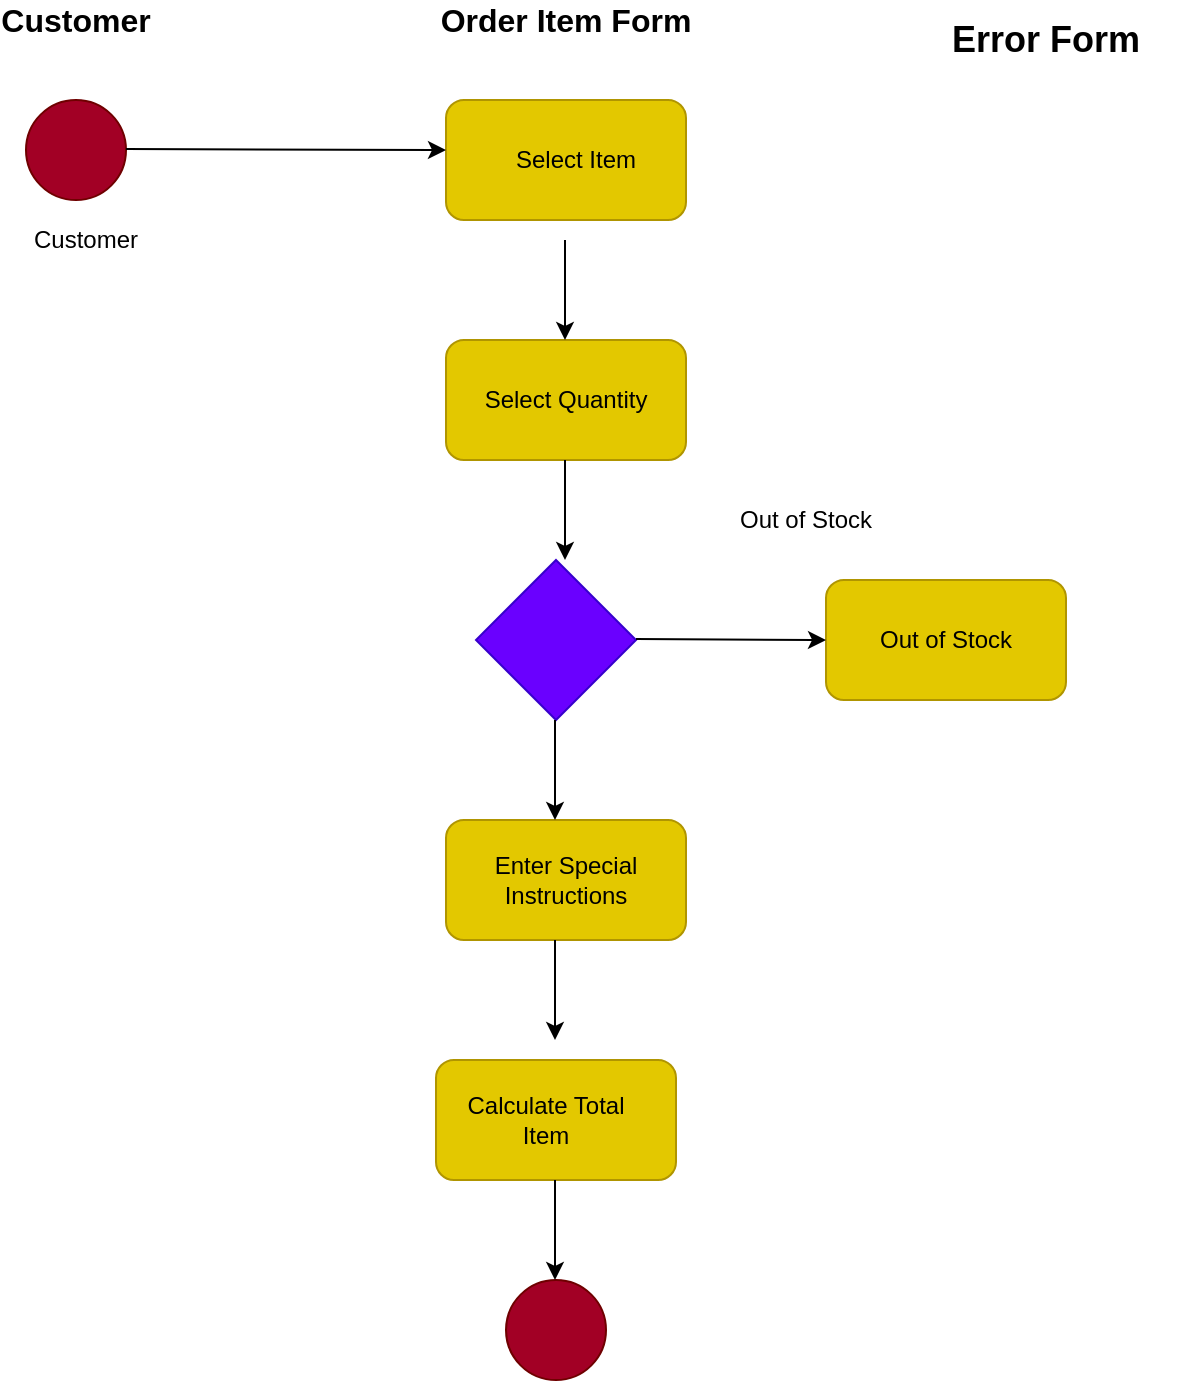 <mxfile version="14.9.3" type="github">
  <diagram id="zoOrj7K-wxvZIIzEtBzu" name="Page-1">
    <mxGraphModel dx="782" dy="436" grid="1" gridSize="10" guides="1" tooltips="1" connect="1" arrows="1" fold="1" page="1" pageScale="1" pageWidth="850" pageHeight="1100" math="0" shadow="0">
      <root>
        <mxCell id="0" />
        <mxCell id="1" parent="0" />
        <mxCell id="ocIA96SOryqpCFX2WwY--1" value="" style="ellipse;whiteSpace=wrap;html=1;aspect=fixed;fillColor=#a20025;strokeColor=#6F0000;fontColor=#ffffff;" vertex="1" parent="1">
          <mxGeometry x="80" y="120" width="50" height="50" as="geometry" />
        </mxCell>
        <mxCell id="ocIA96SOryqpCFX2WwY--2" value="Customer" style="text;html=1;strokeColor=none;fillColor=none;align=center;verticalAlign=middle;whiteSpace=wrap;rounded=0;" vertex="1" parent="1">
          <mxGeometry x="90" y="180" width="40" height="20" as="geometry" />
        </mxCell>
        <mxCell id="ocIA96SOryqpCFX2WwY--4" value="" style="rounded=1;whiteSpace=wrap;html=1;fillColor=#e3c800;strokeColor=#B09500;fontColor=#000000;" vertex="1" parent="1">
          <mxGeometry x="290" y="120" width="120" height="60" as="geometry" />
        </mxCell>
        <mxCell id="ocIA96SOryqpCFX2WwY--5" value="Select Item" style="text;html=1;strokeColor=none;fillColor=none;align=center;verticalAlign=middle;whiteSpace=wrap;rounded=0;" vertex="1" parent="1">
          <mxGeometry x="310" y="140" width="90" height="20" as="geometry" />
        </mxCell>
        <mxCell id="ocIA96SOryqpCFX2WwY--6" value="&lt;b&gt;&lt;font style=&quot;font-size: 16px&quot;&gt;Customer&lt;/font&gt;&lt;/b&gt;" style="text;html=1;strokeColor=none;fillColor=none;align=center;verticalAlign=middle;whiteSpace=wrap;rounded=0;" vertex="1" parent="1">
          <mxGeometry x="85" y="70" width="40" height="20" as="geometry" />
        </mxCell>
        <mxCell id="ocIA96SOryqpCFX2WwY--7" value="&lt;b&gt;&lt;font style=&quot;font-size: 16px&quot;&gt;Order Item Form&lt;/font&gt;&lt;/b&gt;" style="text;html=1;strokeColor=none;fillColor=none;align=center;verticalAlign=middle;whiteSpace=wrap;rounded=0;" vertex="1" parent="1">
          <mxGeometry x="270" y="70" width="160" height="20" as="geometry" />
        </mxCell>
        <mxCell id="ocIA96SOryqpCFX2WwY--8" value="" style="rounded=1;whiteSpace=wrap;html=1;fillColor=#e3c800;strokeColor=#B09500;fontColor=#000000;" vertex="1" parent="1">
          <mxGeometry x="290" y="240" width="120" height="60" as="geometry" />
        </mxCell>
        <mxCell id="ocIA96SOryqpCFX2WwY--9" value="Select Quantity" style="text;html=1;strokeColor=none;fillColor=none;align=center;verticalAlign=middle;whiteSpace=wrap;rounded=0;" vertex="1" parent="1">
          <mxGeometry x="305" y="260" width="90" height="20" as="geometry" />
        </mxCell>
        <mxCell id="ocIA96SOryqpCFX2WwY--10" value="" style="rhombus;whiteSpace=wrap;html=1;fillColor=#6a00ff;strokeColor=#3700CC;fontColor=#ffffff;" vertex="1" parent="1">
          <mxGeometry x="305" y="350" width="80" height="80" as="geometry" />
        </mxCell>
        <mxCell id="ocIA96SOryqpCFX2WwY--11" value="" style="rounded=1;whiteSpace=wrap;html=1;fillColor=#e3c800;strokeColor=#B09500;fontColor=#000000;" vertex="1" parent="1">
          <mxGeometry x="480" y="360" width="120" height="60" as="geometry" />
        </mxCell>
        <mxCell id="ocIA96SOryqpCFX2WwY--12" value="Out of Stock" style="text;html=1;strokeColor=none;fillColor=none;align=center;verticalAlign=middle;whiteSpace=wrap;rounded=0;" vertex="1" parent="1">
          <mxGeometry x="495" y="380" width="90" height="20" as="geometry" />
        </mxCell>
        <mxCell id="ocIA96SOryqpCFX2WwY--13" value="&lt;b&gt;&lt;font style=&quot;font-size: 18px&quot;&gt;Error Form&lt;/font&gt;&lt;/b&gt;" style="text;html=1;strokeColor=none;fillColor=none;align=center;verticalAlign=middle;whiteSpace=wrap;rounded=0;" vertex="1" parent="1">
          <mxGeometry x="520" y="80" width="140" height="20" as="geometry" />
        </mxCell>
        <mxCell id="ocIA96SOryqpCFX2WwY--14" value="Out of Stock" style="text;html=1;strokeColor=none;fillColor=none;align=center;verticalAlign=middle;whiteSpace=wrap;rounded=0;" vertex="1" parent="1">
          <mxGeometry x="425" y="320" width="90" height="20" as="geometry" />
        </mxCell>
        <mxCell id="ocIA96SOryqpCFX2WwY--15" value="" style="rounded=1;whiteSpace=wrap;html=1;fillColor=#e3c800;strokeColor=#B09500;fontColor=#000000;" vertex="1" parent="1">
          <mxGeometry x="290" y="480" width="120" height="60" as="geometry" />
        </mxCell>
        <mxCell id="ocIA96SOryqpCFX2WwY--16" value="Enter Special Instructions" style="text;html=1;strokeColor=none;fillColor=none;align=center;verticalAlign=middle;whiteSpace=wrap;rounded=0;" vertex="1" parent="1">
          <mxGeometry x="305" y="500" width="90" height="20" as="geometry" />
        </mxCell>
        <mxCell id="ocIA96SOryqpCFX2WwY--18" value="" style="rounded=1;whiteSpace=wrap;html=1;fillColor=#e3c800;strokeColor=#B09500;fontColor=#000000;" vertex="1" parent="1">
          <mxGeometry x="285" y="600" width="120" height="60" as="geometry" />
        </mxCell>
        <mxCell id="ocIA96SOryqpCFX2WwY--19" value="Calculate Total Item" style="text;html=1;strokeColor=none;fillColor=none;align=center;verticalAlign=middle;whiteSpace=wrap;rounded=0;" vertex="1" parent="1">
          <mxGeometry x="295" y="620" width="90" height="20" as="geometry" />
        </mxCell>
        <mxCell id="ocIA96SOryqpCFX2WwY--21" value="" style="ellipse;whiteSpace=wrap;html=1;aspect=fixed;fillColor=#a20025;strokeColor=#6F0000;fontColor=#ffffff;" vertex="1" parent="1">
          <mxGeometry x="320" y="710" width="50" height="50" as="geometry" />
        </mxCell>
        <mxCell id="ocIA96SOryqpCFX2WwY--22" value="" style="endArrow=classic;html=1;" edge="1" parent="1">
          <mxGeometry width="50" height="50" relative="1" as="geometry">
            <mxPoint x="130" y="144.5" as="sourcePoint" />
            <mxPoint x="290" y="145" as="targetPoint" />
          </mxGeometry>
        </mxCell>
        <mxCell id="ocIA96SOryqpCFX2WwY--23" value="" style="endArrow=classic;html=1;" edge="1" parent="1">
          <mxGeometry width="50" height="50" relative="1" as="geometry">
            <mxPoint x="349.5" y="300" as="sourcePoint" />
            <mxPoint x="349.5" y="350" as="targetPoint" />
          </mxGeometry>
        </mxCell>
        <mxCell id="ocIA96SOryqpCFX2WwY--24" value="" style="endArrow=classic;html=1;" edge="1" parent="1">
          <mxGeometry width="50" height="50" relative="1" as="geometry">
            <mxPoint x="349.5" y="190" as="sourcePoint" />
            <mxPoint x="349.5" y="240" as="targetPoint" />
          </mxGeometry>
        </mxCell>
        <mxCell id="ocIA96SOryqpCFX2WwY--25" value="" style="endArrow=classic;html=1;" edge="1" parent="1">
          <mxGeometry width="50" height="50" relative="1" as="geometry">
            <mxPoint x="344.5" y="430" as="sourcePoint" />
            <mxPoint x="344.5" y="480" as="targetPoint" />
          </mxGeometry>
        </mxCell>
        <mxCell id="ocIA96SOryqpCFX2WwY--26" value="" style="endArrow=classic;html=1;" edge="1" parent="1">
          <mxGeometry width="50" height="50" relative="1" as="geometry">
            <mxPoint x="344.5" y="540" as="sourcePoint" />
            <mxPoint x="344.5" y="590" as="targetPoint" />
          </mxGeometry>
        </mxCell>
        <mxCell id="ocIA96SOryqpCFX2WwY--27" value="" style="endArrow=classic;html=1;" edge="1" parent="1">
          <mxGeometry width="50" height="50" relative="1" as="geometry">
            <mxPoint x="344.5" y="660" as="sourcePoint" />
            <mxPoint x="344.5" y="710" as="targetPoint" />
          </mxGeometry>
        </mxCell>
        <mxCell id="ocIA96SOryqpCFX2WwY--28" value="" style="endArrow=classic;html=1;entryX=0;entryY=0.5;entryDx=0;entryDy=0;" edge="1" parent="1" target="ocIA96SOryqpCFX2WwY--11">
          <mxGeometry width="50" height="50" relative="1" as="geometry">
            <mxPoint x="385" y="389.5" as="sourcePoint" />
            <mxPoint x="450.5" y="389.5" as="targetPoint" />
          </mxGeometry>
        </mxCell>
      </root>
    </mxGraphModel>
  </diagram>
</mxfile>
